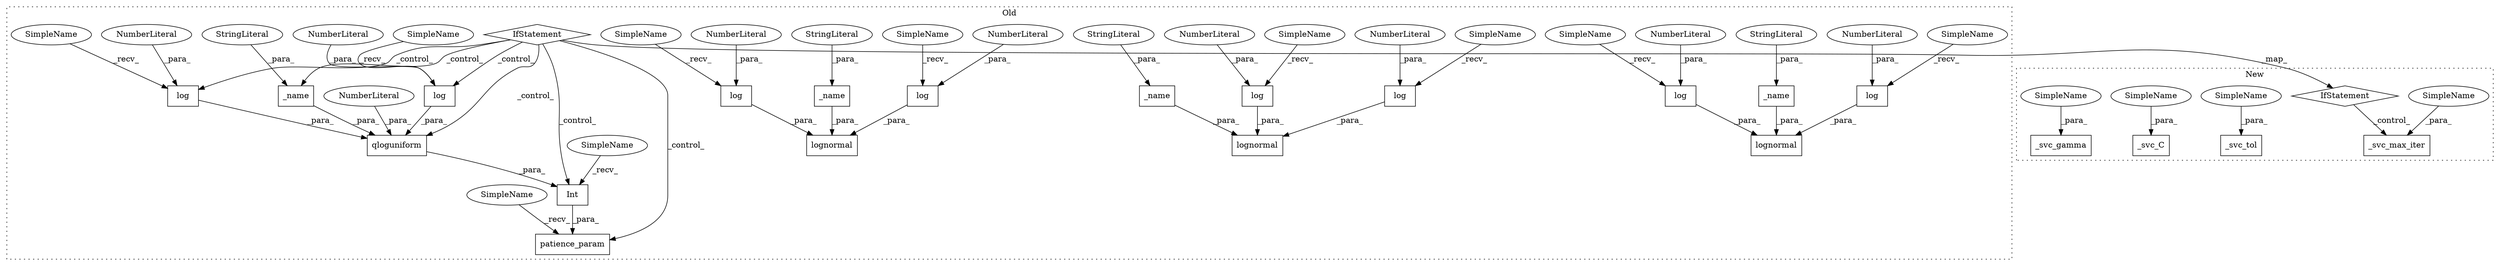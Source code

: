 digraph G {
subgraph cluster0 {
1 [label="qloguniform" a="32" s="4548,4614" l="12,1" shape="box"];
3 [label="NumberLiteral" a="34" s="4612" l="2" shape="ellipse"];
4 [label="_name" a="32" s="4560,4576" l="6,1" shape="box"];
5 [label="log" a="32" s="4600,4610" l="4,1" shape="box"];
6 [label="NumberLiteral" a="34" s="4604" l="6" shape="ellipse"];
7 [label="log" a="32" s="4584,4592" l="4,1" shape="box"];
8 [label="NumberLiteral" a="34" s="4588" l="4" shape="ellipse"];
9 [label="log" a="32" s="4098,4105" l="4,1" shape="box"];
10 [label="lognormal" a="32" s="4071,4121" l="10,1" shape="box"];
11 [label="NumberLiteral" a="34" s="4102" l="3" shape="ellipse"];
12 [label="_name" a="32" s="4081,4090" l="6,1" shape="box"];
13 [label="log" a="32" s="4113,4120" l="4,1" shape="box"];
14 [label="NumberLiteral" a="34" s="4117" l="3" shape="ellipse"];
15 [label="log" a="32" s="4476,4482" l="4,1" shape="box"];
16 [label="NumberLiteral" a="34" s="4480" l="2" shape="ellipse"];
17 [label="lognormal" a="32" s="4430,4483" l="10,1" shape="box"];
18 [label="_name" a="32" s="4440,4451" l="6,1" shape="box"];
20 [label="IfStatement" a="25" s="4511" l="3" shape="diamond"];
21 [label="log" a="32" s="4459,4468" l="4,1" shape="box"];
22 [label="NumberLiteral" a="34" s="4463" l="5" shape="ellipse"];
23 [label="patience_param" a="32" s="4520,4616" l="15,1" shape="box"];
24 [label="Int" a="32" s="4541,4615" l="4,1" shape="box"];
27 [label="StringLiteral" a="45" s="4087" l="3" shape="ellipse"];
28 [label="StringLiteral" a="45" s="4446" l="5" shape="ellipse"];
29 [label="StringLiteral" a="45" s="4566" l="10" shape="ellipse"];
31 [label="log" a="32" s="4196,4203" l="4,1" shape="box"];
32 [label="lognormal" a="32" s="4150,4204" l="10,1" shape="box"];
33 [label="NumberLiteral" a="34" s="4200" l="3" shape="ellipse"];
34 [label="_name" a="32" s="4160,4173" l="6,1" shape="box"];
35 [label="log" a="32" s="4181,4188" l="4,1" shape="box"];
36 [label="NumberLiteral" a="34" s="4185" l="3" shape="ellipse"];
37 [label="StringLiteral" a="45" s="4166" l="7" shape="ellipse"];
38 [label="SimpleName" a="42" s="4175" l="5" shape="ellipse"];
39 [label="SimpleName" a="42" s="4107" l="5" shape="ellipse"];
40 [label="SimpleName" a="42" s="4594" l="5" shape="ellipse"];
41 [label="SimpleName" a="42" s="4190" l="5" shape="ellipse"];
42 [label="SimpleName" a="42" s="4578" l="5" shape="ellipse"];
43 [label="SimpleName" a="42" s="4453" l="5" shape="ellipse"];
44 [label="SimpleName" a="42" s="4470" l="5" shape="ellipse"];
45 [label="SimpleName" a="42" s="4092" l="5" shape="ellipse"];
50 [label="SimpleName" a="42" s="4535" l="5" shape="ellipse"];
51 [label="SimpleName" a="42" s="4514" l="5" shape="ellipse"];
label = "Old";
style="dotted";
}
subgraph cluster1 {
2 [label="_svc_max_iter" a="32" s="4738,4756" l="14,1" shape="box"];
19 [label="IfStatement" a="25" s="4735" l="3" shape="diamond"];
25 [label="_svc_C" a="32" s="4442,4453" l="7,1" shape="box"];
26 [label="_svc_tol" a="32" s="4694,4707" l="9,1" shape="box"];
30 [label="_svc_gamma" a="32" s="4479,4494" l="11,1" shape="box"];
46 [label="SimpleName" a="42" s="4752" l="4" shape="ellipse"];
47 [label="SimpleName" a="42" s="4703" l="4" shape="ellipse"];
48 [label="SimpleName" a="42" s="4449" l="4" shape="ellipse"];
49 [label="SimpleName" a="42" s="4490" l="4" shape="ellipse"];
label = "New";
style="dotted";
}
1 -> 24 [label="_para_"];
3 -> 1 [label="_para_"];
4 -> 1 [label="_para_"];
5 -> 1 [label="_para_"];
6 -> 5 [label="_para_"];
7 -> 1 [label="_para_"];
8 -> 7 [label="_para_"];
9 -> 10 [label="_para_"];
11 -> 9 [label="_para_"];
12 -> 10 [label="_para_"];
13 -> 10 [label="_para_"];
14 -> 13 [label="_para_"];
15 -> 17 [label="_para_"];
16 -> 15 [label="_para_"];
18 -> 17 [label="_para_"];
19 -> 2 [label="_control_"];
20 -> 24 [label="_control_"];
20 -> 19 [label="_map_"];
20 -> 4 [label="_control_"];
20 -> 7 [label="_control_"];
20 -> 23 [label="_control_"];
20 -> 1 [label="_control_"];
20 -> 5 [label="_control_"];
21 -> 17 [label="_para_"];
22 -> 21 [label="_para_"];
24 -> 23 [label="_para_"];
27 -> 12 [label="_para_"];
28 -> 18 [label="_para_"];
29 -> 4 [label="_para_"];
31 -> 32 [label="_para_"];
33 -> 31 [label="_para_"];
34 -> 32 [label="_para_"];
35 -> 32 [label="_para_"];
36 -> 35 [label="_para_"];
37 -> 34 [label="_para_"];
38 -> 35 [label="_recv_"];
39 -> 13 [label="_recv_"];
40 -> 5 [label="_recv_"];
41 -> 31 [label="_recv_"];
42 -> 7 [label="_recv_"];
43 -> 21 [label="_recv_"];
44 -> 15 [label="_recv_"];
45 -> 9 [label="_recv_"];
46 -> 2 [label="_para_"];
47 -> 26 [label="_para_"];
48 -> 25 [label="_para_"];
49 -> 30 [label="_para_"];
50 -> 24 [label="_recv_"];
51 -> 23 [label="_recv_"];
}